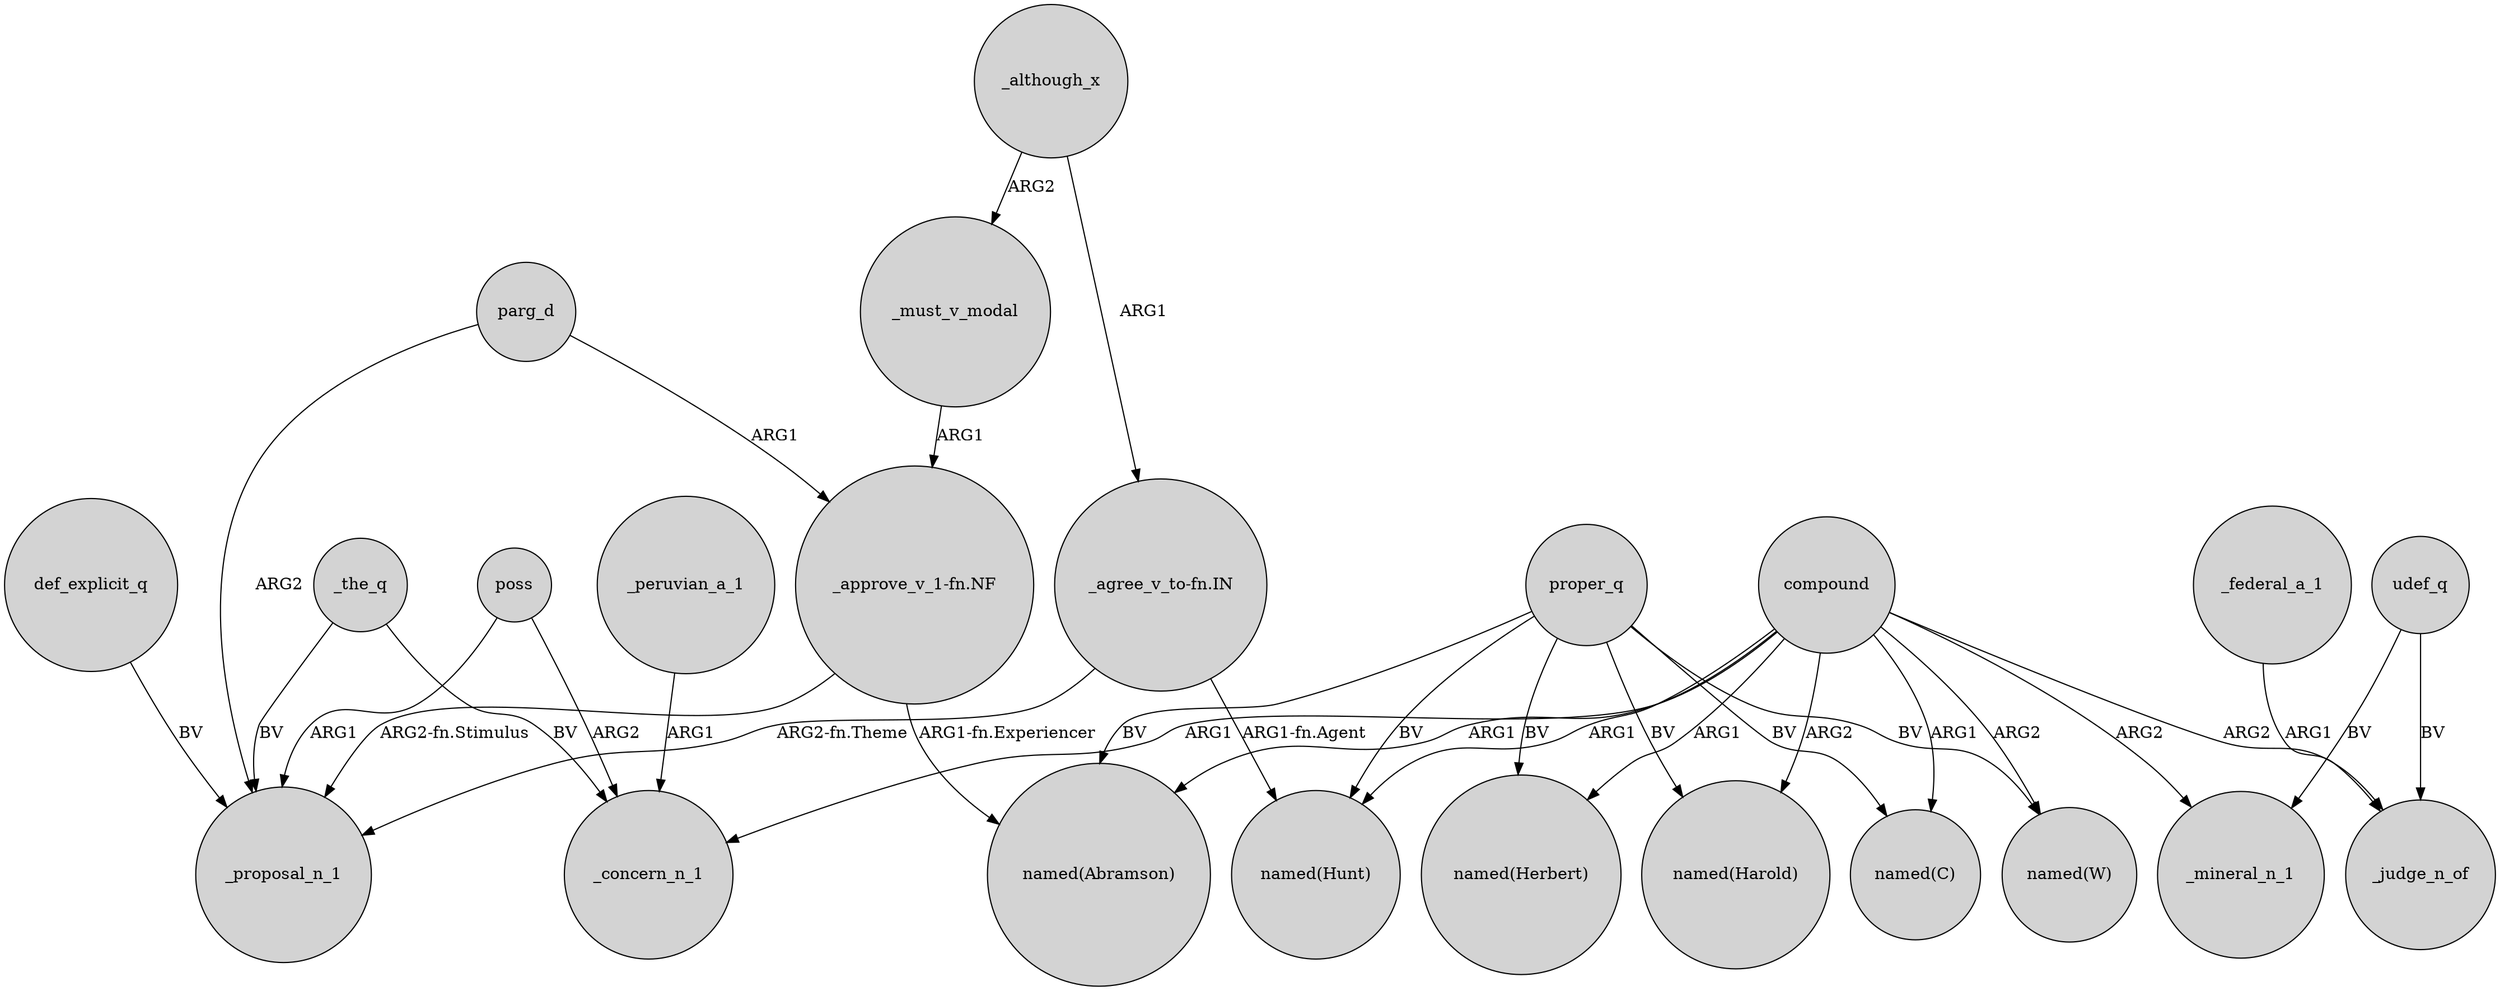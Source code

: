 digraph {
	node [shape=circle style=filled]
	"_approve_v_1-fn.NF" -> _proposal_n_1 [label="ARG2-fn.Stimulus"]
	_the_q -> _proposal_n_1 [label=BV]
	poss -> _concern_n_1 [label=ARG2]
	proper_q -> "named(W)" [label=BV]
	compound -> _judge_n_of [label=ARG2]
	proper_q -> "named(Herbert)" [label=BV]
	compound -> "named(Hunt)" [label=ARG1]
	proper_q -> "named(Harold)" [label=BV]
	_although_x -> "_agree_v_to-fn.IN" [label=ARG1]
	_although_x -> _must_v_modal [label=ARG2]
	_peruvian_a_1 -> _concern_n_1 [label=ARG1]
	"_agree_v_to-fn.IN" -> _proposal_n_1 [label="ARG2-fn.Theme"]
	udef_q -> _mineral_n_1 [label=BV]
	_must_v_modal -> "_approve_v_1-fn.NF" [label=ARG1]
	compound -> "named(Herbert)" [label=ARG1]
	udef_q -> _judge_n_of [label=BV]
	_the_q -> _concern_n_1 [label=BV]
	poss -> _proposal_n_1 [label=ARG1]
	compound -> "named(Abramson)" [label=ARG1]
	proper_q -> "named(Abramson)" [label=BV]
	compound -> "named(C)" [label=ARG1]
	compound -> "named(Harold)" [label=ARG2]
	parg_d -> _proposal_n_1 [label=ARG2]
	proper_q -> "named(C)" [label=BV]
	compound -> _mineral_n_1 [label=ARG2]
	_federal_a_1 -> _judge_n_of [label=ARG1]
	def_explicit_q -> _proposal_n_1 [label=BV]
	compound -> "named(W)" [label=ARG2]
	"_approve_v_1-fn.NF" -> "named(Abramson)" [label="ARG1-fn.Experiencer"]
	proper_q -> "named(Hunt)" [label=BV]
	parg_d -> "_approve_v_1-fn.NF" [label=ARG1]
	compound -> _concern_n_1 [label=ARG1]
	"_agree_v_to-fn.IN" -> "named(Hunt)" [label="ARG1-fn.Agent"]
}
